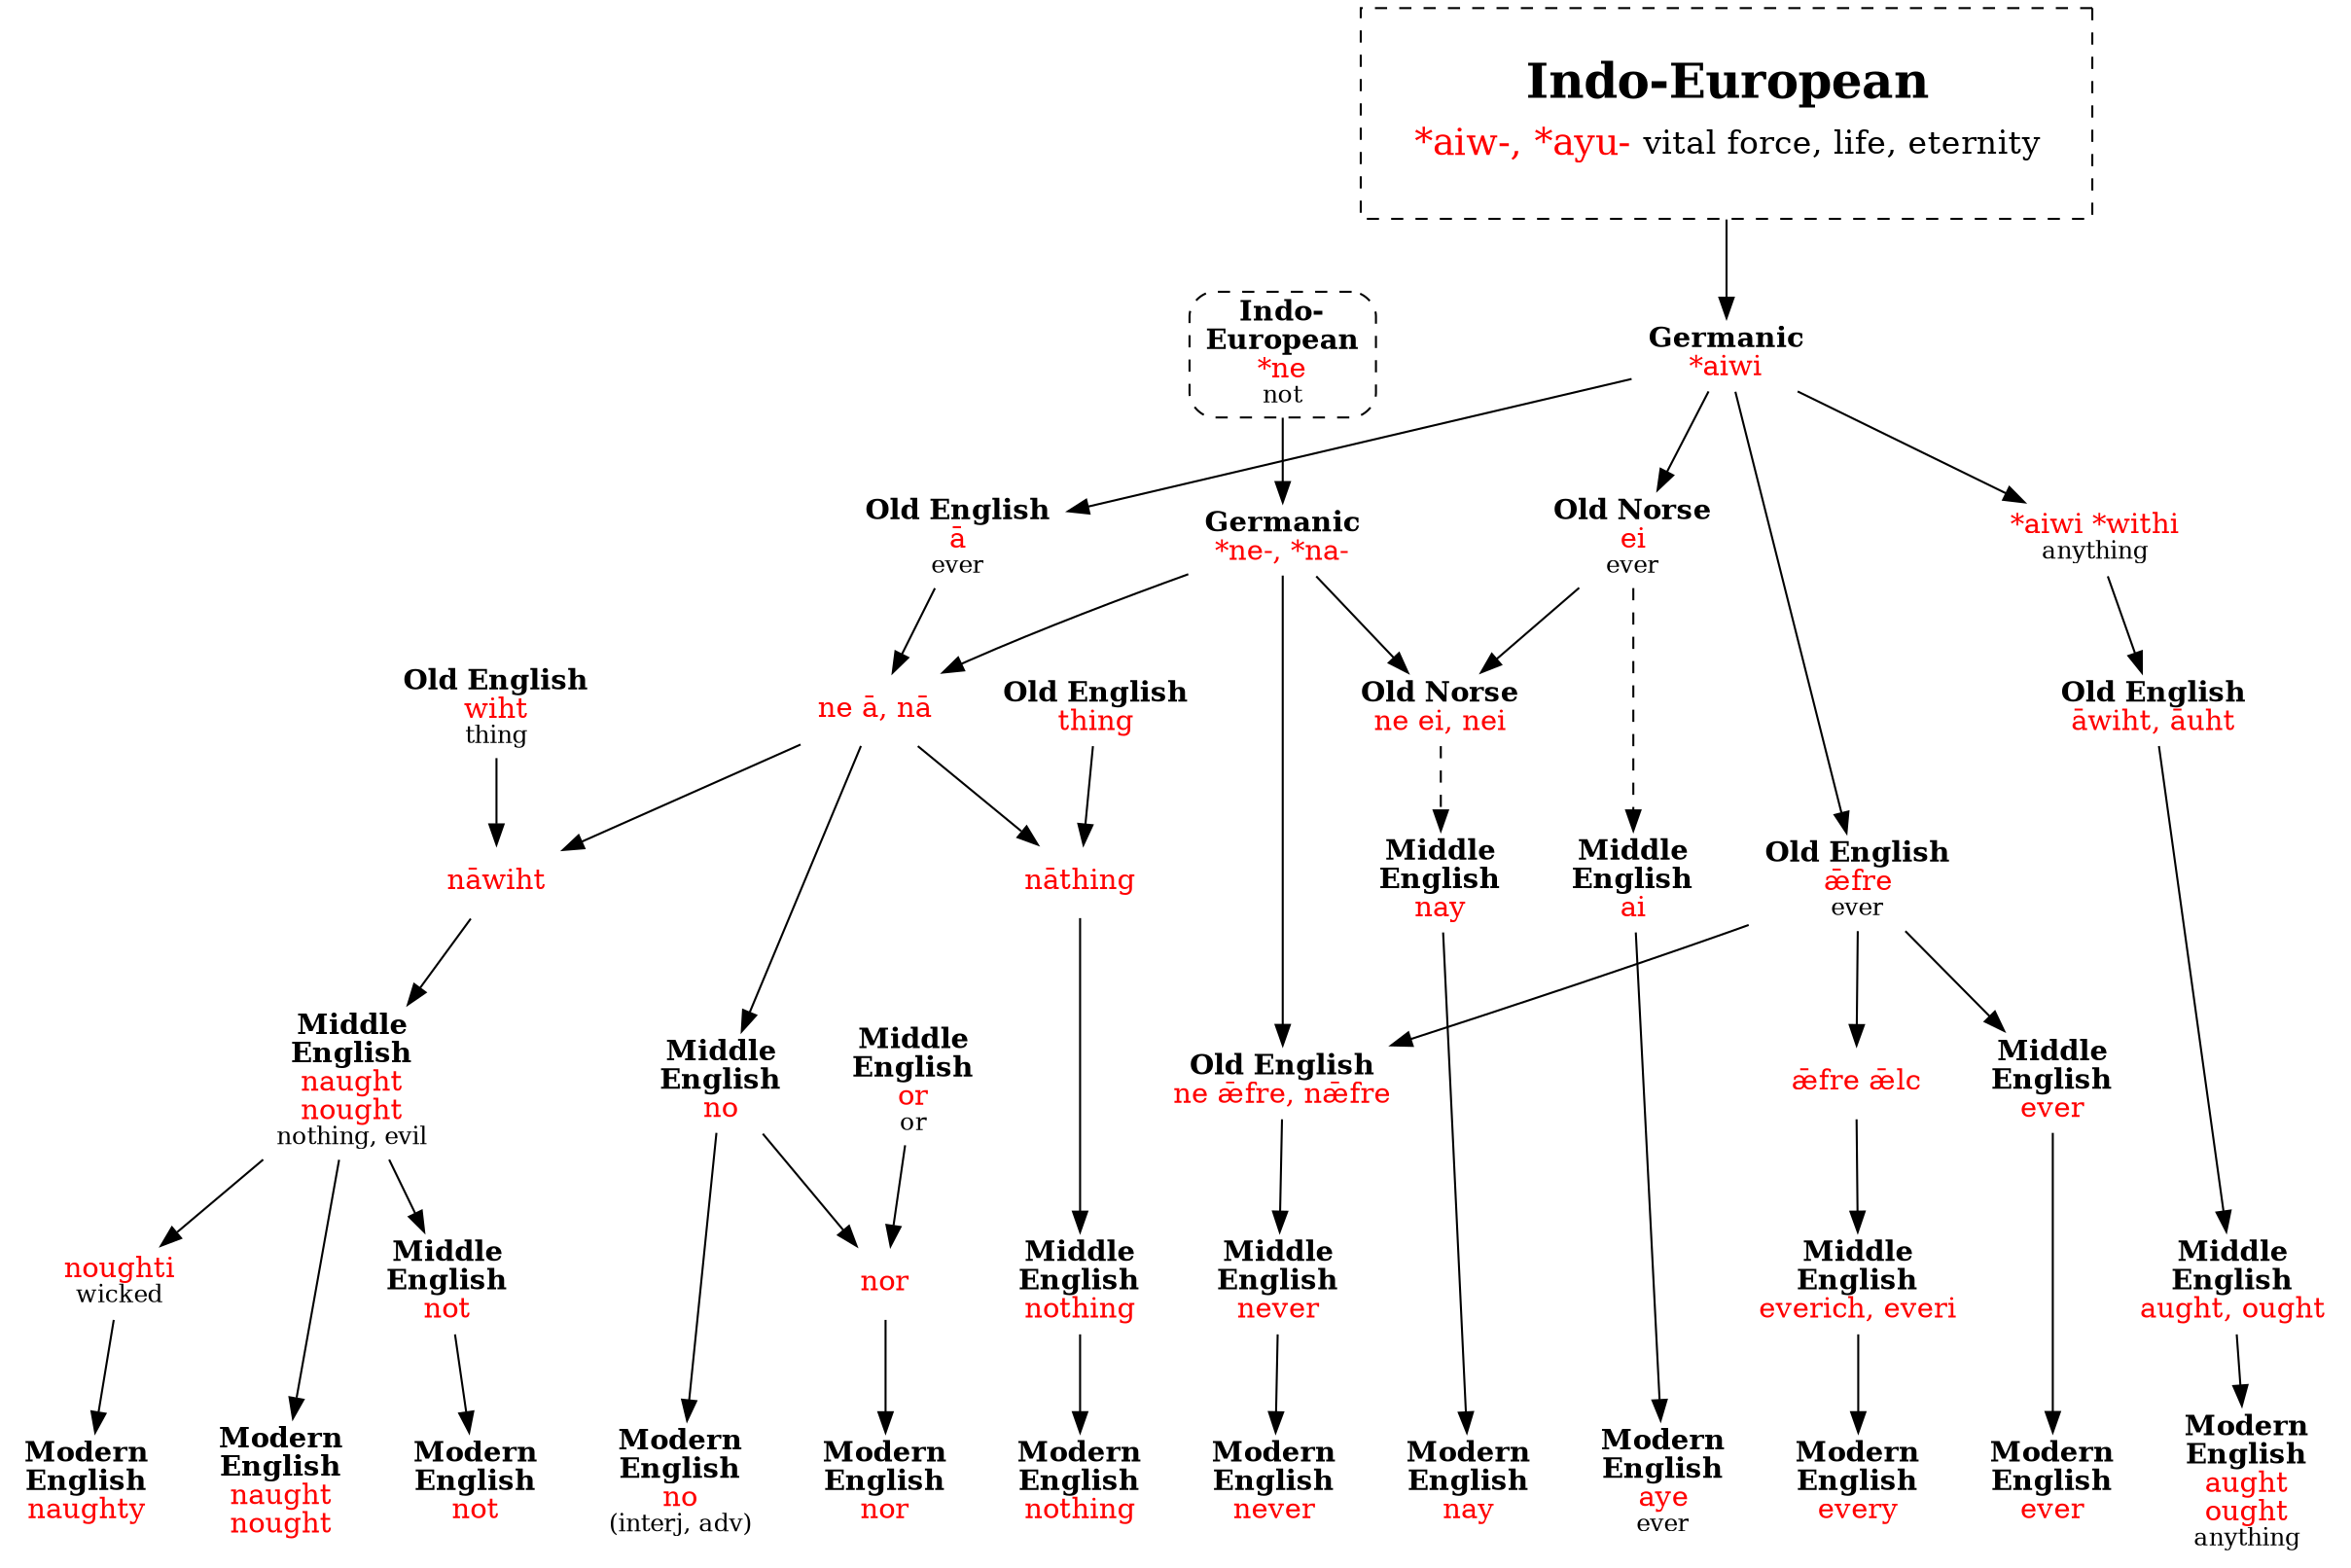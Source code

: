 strict digraph {
/* sources: AHD */
node [shape=none]

aiwIE [label=<<table border="0"><tr><td colspan="2"><font point-size="24"><b>Indo-European</b></font></td></tr><tr><td><font point-size="18" color="red">*aiw-, *ayu-</font></td><td><font point-size="16">vital force, life, eternity</font></td></tr></table>> tooltip="Indo-European \"*aiw-, *ayu-\" vital force, life, eternity" shape=rect style=dashed peripheries=1 margin=.3 URL="aiw-life0.svg"]

// aught, ought
aiwiGmc [label=<<b>Germanic</b><br/><font color="red">*aiwi</font>>]
aiwiwithi [label=<<font color="red">*aiwi *withi</font><br/><font point-size="12">anything</font>>]
awihtOE [label=<<b>Old English</b><br/><font color="red">āwiht, āuht</font>>]
aughtME [label=<<b>Middle<br/>English</b><br/><font color="red">aught, ought</font>>]
aught [label=<<b>Modern<br/>English</b><br/><font color="red">aught<br/>ought</font><br/><font point-size="12">anything</font>>]
aiwIE -> aiwiGmc -> aiwiwithi -> awihtOE -> aughtME -> aught

// naught/nought, naughty, not
wihtOE [label=<<b>Old English</b><br/><font color="red">wiht</font><br/><font point-size="12">thing</font>>]
nawihtOE [label=<<font color="red">nāwiht</font>>]
naughtME [label=<<b>Middle<br/>English</b><br/><font color="red">naught<br/>nought</font><br/><font point-size="12">nothing, evil</font>>]
naught [label=<<b>Modern<br/>English</b><br/><font color="red">naught<br/>nought</font>>]
{ neaOE wihtOE } -> nawihtOE
nawihtOE -> naughtME -> naught
notME [label=<<b>Middle<br/>English</b><br/><font color="red">not</font>>]
not [label=<<b>Modern<br/>English</b><br/><font color="red">not</font>>]
naughtME -> notME -> not
noughtiME [label=<<font color="red">noughti</font><br/><font point-size="12">wicked</font>>]
naughty [label=<<b>Modern<br/>English</b><br/><font color="red">naughty</font>>]
naughtME -> noughtiME -> naughty

// no
neIE [label=<<b>Indo-<br/>European</b><br/><font color="red">*ne</font><br/><font point-size="12">not</font>> shape=box style="dashed,rounded" URL="ne-not1.svg"]
neGmc [label=<<b>Germanic</b><br/><font color="red">*ne-, *na-</font>>]
aOE [label=<<b>Old English</b><br/><font color="red">ā</font><br/><font point-size="12">ever</font>>]
neaOE [label=<<font color="red">ne ā, nā</font>>]
noME [label=<<b>Middle<br/>English</b><br/><font color="red">no</font>>]
no [label=<<b>Modern<br/>English</b><br/><font color="red">no</font><br/><font point-size="12">(interj, adv)</font>>]
aiwiGmc -> aOE
neIE -> neGmc
{ neGmc aOE } -> neaOE -> noME -> no

// nor
orME [label=<<b>Middle<br/>English</b><br/><font color="red">or</font><br/><font point-size="12">or</font>>]
norME [label=<<font color="red">nor</font>>]
nor [label=<<b>Modern<br/>English</b><br/><font color="red">nor</font>>]
{ noME orME } -> norME -> nor

// ever
aefreOE [label=<<b>Old English</b><br/><font color="red">ǣfre</font><br/><font point-size="12">ever</font>>]
everME [label=<<b>Middle<br/>English</b><br/><font color="red">ever</font>>]
ever [label=<<b>Modern<br/>English</b><br/><font color="red">ever</font>>]
aiwiGmc -> aefreOE -> everME -> ever

// every
aefreaelcOE [label=<<font color="red">ǣfre ǣlc</font>>]
everichME [label=<<b>Middle<br/>English</b><br/><font color="red">everich, everi</font>>]
every [label=<<b>Modern<br/>English</b><br/><font color="red">every</font>>]
aefreOE -> aefreaelcOE -> everichME -> every

// never
naefreOE [label=<<b>Old English</b><br/><font color="red">ne ǣfre, nǣfre</font>>]
neverME [label=<<b>Middle<br/>English</b><br/><font color="red">never</font>>]
never [label=<<b>Modern<br/>English</b><br/><font color="red">never</font>>]
{ neGmc aefreOE } -> naefreOE -> neverME -> never

// aye
eiON [label=<<b>Old Norse</b><br/><font color="red">ei</font><br/><font point-size="12">ever</font>>]
aiME [label=<<b>Middle<br/>English</b><br/><font color="red">ai</font>>]
aye [label=<<b>Modern<br/>English</b><br/><font color="red">aye</font><br/><font point-size="12">ever</font>>]
aiwiGmc -> eiON
eiON -> aiME [style=dashed]
aiME -> aye

// nay
neiON [label=<<b>Old Norse</b><br/><font color="red">ne ei, nei</font>>]
nayME [label=<<b>Middle<br/>English</b><br/><font color="red">nay</font>>]
nay [label=<<b>Modern<br/>English</b><br/><font color="red">nay</font>>]
aiwiGmc -> eiON
{ neGmc eiON } -> neiON
neiON -> nayME [style=dashed]
nayME -> nay

// nothing
thingOE [label=<<b>Old English</b><br/><font color="red">thing</font>>]
nathingOE [label=<<font color="red">nāthing</font>>]
nothingME [label=<<b>Middle<br/>English</b><br/><font color="red">nothing</font>>]
nothing [label=<<b>Modern<br/>English</b><br/><font color="red">nothing</font>>]
{ neaOE thingOE } -> nathingOE -> nothingME -> nothing

{ rank=sink aught no nor ever never every aye nay naught naughty not nothing }
}